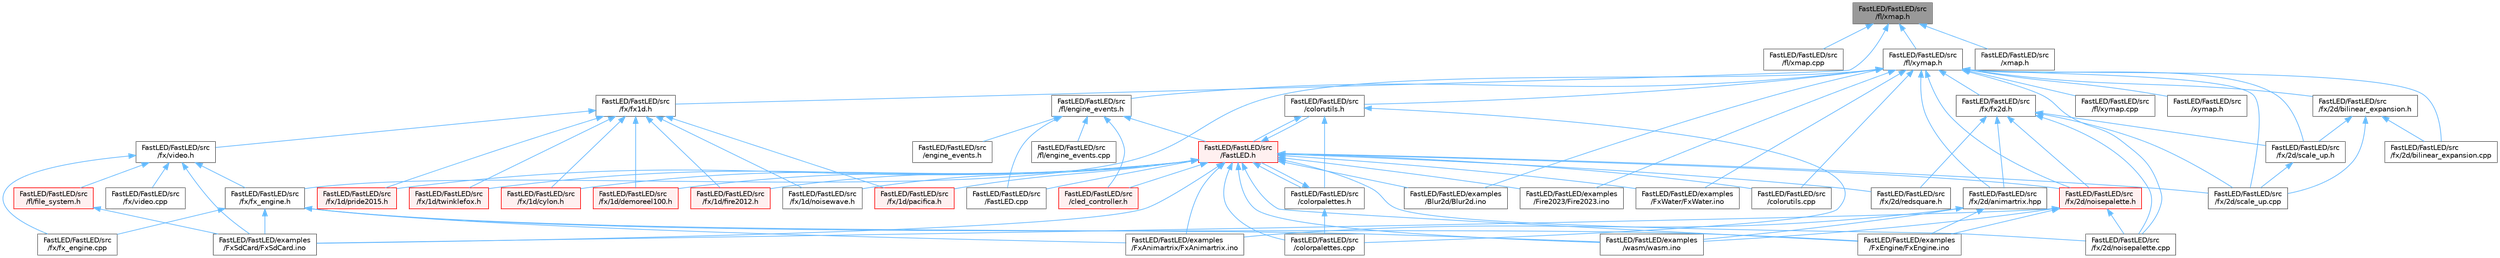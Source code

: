 digraph "FastLED/FastLED/src/fl/xmap.h"
{
 // LATEX_PDF_SIZE
  bgcolor="transparent";
  edge [fontname=Helvetica,fontsize=10,labelfontname=Helvetica,labelfontsize=10];
  node [fontname=Helvetica,fontsize=10,shape=box,height=0.2,width=0.4];
  Node1 [id="Node000001",label="FastLED/FastLED/src\l/fl/xmap.h",height=0.2,width=0.4,color="gray40", fillcolor="grey60", style="filled", fontcolor="black",tooltip=" "];
  Node1 -> Node2 [id="edge1_Node000001_Node000002",dir="back",color="steelblue1",style="solid",tooltip=" "];
  Node2 [id="Node000002",label="FastLED/FastLED/src\l/fl/xmap.cpp",height=0.2,width=0.4,color="grey40", fillcolor="white", style="filled",URL="$db/db8/xmap_8cpp.html",tooltip=" "];
  Node1 -> Node3 [id="edge2_Node000001_Node000003",dir="back",color="steelblue1",style="solid",tooltip=" "];
  Node3 [id="Node000003",label="FastLED/FastLED/src\l/fl/xymap.h",height=0.2,width=0.4,color="grey40", fillcolor="white", style="filled",URL="$d6/dc9/fl_2xymap_8h.html",tooltip=" "];
  Node3 -> Node4 [id="edge3_Node000003_Node000004",dir="back",color="steelblue1",style="solid",tooltip=" "];
  Node4 [id="Node000004",label="FastLED/FastLED/examples\l/Blur2d/Blur2d.ino",height=0.2,width=0.4,color="grey40", fillcolor="white", style="filled",URL="$df/d42/_blur2d_8ino.html",tooltip=" "];
  Node3 -> Node5 [id="edge4_Node000003_Node000005",dir="back",color="steelblue1",style="solid",tooltip=" "];
  Node5 [id="Node000005",label="FastLED/FastLED/examples\l/Fire2023/Fire2023.ino",height=0.2,width=0.4,color="grey40", fillcolor="white", style="filled",URL="$d8/d2c/_fire2023_8ino.html",tooltip=" "];
  Node3 -> Node6 [id="edge5_Node000003_Node000006",dir="back",color="steelblue1",style="solid",tooltip=" "];
  Node6 [id="Node000006",label="FastLED/FastLED/examples\l/FxWater/FxWater.ino",height=0.2,width=0.4,color="grey40", fillcolor="white", style="filled",URL="$dd/d61/_fx_water_8ino.html",tooltip=" "];
  Node3 -> Node7 [id="edge6_Node000003_Node000007",dir="back",color="steelblue1",style="solid",tooltip=" "];
  Node7 [id="Node000007",label="FastLED/FastLED/src\l/colorutils.cpp",height=0.2,width=0.4,color="grey40", fillcolor="white", style="filled",URL="$da/d2d/colorutils_8cpp.html",tooltip="Utility functions for color fill, palettes, blending, and more."];
  Node3 -> Node8 [id="edge7_Node000003_Node000008",dir="back",color="steelblue1",style="solid",tooltip=" "];
  Node8 [id="Node000008",label="FastLED/FastLED/src\l/colorutils.h",height=0.2,width=0.4,color="grey40", fillcolor="white", style="filled",URL="$d1/dfb/colorutils_8h.html",tooltip="Utility functions for color fill, palettes, blending, and more."];
  Node8 -> Node9 [id="edge8_Node000008_Node000009",dir="back",color="steelblue1",style="solid",tooltip=" "];
  Node9 [id="Node000009",label="FastLED/FastLED/src\l/FastLED.h",height=0.2,width=0.4,color="red", fillcolor="#FFF0F0", style="filled",URL="$db/d97/_fast_l_e_d_8h.html",tooltip="central include file for FastLED, defines the CFastLED class/object"];
  Node9 -> Node4 [id="edge9_Node000009_Node000004",dir="back",color="steelblue1",style="solid",tooltip=" "];
  Node9 -> Node5 [id="edge10_Node000009_Node000005",dir="back",color="steelblue1",style="solid",tooltip=" "];
  Node9 -> Node29 [id="edge11_Node000009_Node000029",dir="back",color="steelblue1",style="solid",tooltip=" "];
  Node29 [id="Node000029",label="FastLED/FastLED/examples\l/FxAnimartrix/FxAnimartrix.ino",height=0.2,width=0.4,color="grey40", fillcolor="white", style="filled",URL="$dd/d96/_fx_animartrix_8ino.html",tooltip=" "];
  Node9 -> Node32 [id="edge12_Node000009_Node000032",dir="back",color="steelblue1",style="solid",tooltip=" "];
  Node32 [id="Node000032",label="FastLED/FastLED/examples\l/FxEngine/FxEngine.ino",height=0.2,width=0.4,color="grey40", fillcolor="white", style="filled",URL="$d6/d35/_fx_engine_8ino.html",tooltip="Demonstrates how to use the FxEngine to switch between different effects on a 2D LED matrix."];
  Node9 -> Node37 [id="edge13_Node000009_Node000037",dir="back",color="steelblue1",style="solid",tooltip=" "];
  Node37 [id="Node000037",label="FastLED/FastLED/examples\l/FxSdCard/FxSdCard.ino",height=0.2,width=0.4,color="grey40", fillcolor="white", style="filled",URL="$d7/d35/_fx_sd_card_8ino.html",tooltip=" "];
  Node9 -> Node6 [id="edge14_Node000009_Node000006",dir="back",color="steelblue1",style="solid",tooltip=" "];
  Node9 -> Node66 [id="edge15_Node000009_Node000066",dir="back",color="steelblue1",style="solid",tooltip=" "];
  Node66 [id="Node000066",label="FastLED/FastLED/examples\l/wasm/wasm.ino",height=0.2,width=0.4,color="grey40", fillcolor="white", style="filled",URL="$d7/dd3/wasm_8ino.html",tooltip="Demonstrates an advanced ino file with multiple effects and UI elements."];
  Node9 -> Node67 [id="edge16_Node000009_Node000067",dir="back",color="steelblue1",style="solid",tooltip=" "];
  Node67 [id="Node000067",label="FastLED/FastLED/src\l/FastLED.cpp",height=0.2,width=0.4,color="grey40", fillcolor="white", style="filled",URL="$d6/dda/_fast_l_e_d_8cpp.html",tooltip="Central source file for FastLED, implements the CFastLED class/object."];
  Node9 -> Node70 [id="edge17_Node000009_Node000070",dir="back",color="steelblue1",style="solid",tooltip=" "];
  Node70 [id="Node000070",label="FastLED/FastLED/src\l/cled_controller.h",height=0.2,width=0.4,color="red", fillcolor="#FFF0F0", style="filled",URL="$db/d6d/cled__controller_8h.html",tooltip="base definitions used by led controllers for writing out led data"];
  Node9 -> Node74 [id="edge18_Node000009_Node000074",dir="back",color="steelblue1",style="solid",tooltip=" "];
  Node74 [id="Node000074",label="FastLED/FastLED/src\l/colorpalettes.cpp",height=0.2,width=0.4,color="grey40", fillcolor="white", style="filled",URL="$d6/dcc/colorpalettes_8cpp.html",tooltip="Definitions for the predefined color palettes supplied by FastLED."];
  Node9 -> Node75 [id="edge19_Node000009_Node000075",dir="back",color="steelblue1",style="solid",tooltip=" "];
  Node75 [id="Node000075",label="FastLED/FastLED/src\l/colorpalettes.h",height=0.2,width=0.4,color="grey40", fillcolor="white", style="filled",URL="$dc/dcc/colorpalettes_8h.html",tooltip="Declarations for the predefined color palettes supplied by FastLED."];
  Node75 -> Node9 [id="edge20_Node000075_Node000009",dir="back",color="steelblue1",style="solid",tooltip=" "];
  Node75 -> Node74 [id="edge21_Node000075_Node000074",dir="back",color="steelblue1",style="solid",tooltip=" "];
  Node9 -> Node7 [id="edge22_Node000009_Node000007",dir="back",color="steelblue1",style="solid",tooltip=" "];
  Node9 -> Node8 [id="edge23_Node000009_Node000008",dir="back",color="steelblue1",style="solid",tooltip=" "];
  Node9 -> Node87 [id="edge24_Node000009_Node000087",dir="back",color="steelblue1",style="solid",tooltip=" "];
  Node87 [id="Node000087",label="FastLED/FastLED/src\l/fx/1d/cylon.h",height=0.2,width=0.4,color="red", fillcolor="#FFF0F0", style="filled",URL="$db/d31/cylon_8h.html",tooltip=" "];
  Node9 -> Node88 [id="edge25_Node000009_Node000088",dir="back",color="steelblue1",style="solid",tooltip=" "];
  Node88 [id="Node000088",label="FastLED/FastLED/src\l/fx/1d/demoreel100.h",height=0.2,width=0.4,color="red", fillcolor="#FFF0F0", style="filled",URL="$d4/dc0/demoreel100_8h.html",tooltip=" "];
  Node9 -> Node89 [id="edge26_Node000009_Node000089",dir="back",color="steelblue1",style="solid",tooltip=" "];
  Node89 [id="Node000089",label="FastLED/FastLED/src\l/fx/1d/fire2012.h",height=0.2,width=0.4,color="red", fillcolor="#FFF0F0", style="filled",URL="$d5/dcb/fire2012_8h.html",tooltip=" "];
  Node9 -> Node90 [id="edge27_Node000009_Node000090",dir="back",color="steelblue1",style="solid",tooltip=" "];
  Node90 [id="Node000090",label="FastLED/FastLED/src\l/fx/1d/noisewave.h",height=0.2,width=0.4,color="grey40", fillcolor="white", style="filled",URL="$d9/d2c/noisewave_8h.html",tooltip=" "];
  Node9 -> Node91 [id="edge28_Node000009_Node000091",dir="back",color="steelblue1",style="solid",tooltip=" "];
  Node91 [id="Node000091",label="FastLED/FastLED/src\l/fx/1d/pacifica.h",height=0.2,width=0.4,color="red", fillcolor="#FFF0F0", style="filled",URL="$dc/d70/pacifica_8h.html",tooltip=" "];
  Node9 -> Node92 [id="edge29_Node000009_Node000092",dir="back",color="steelblue1",style="solid",tooltip=" "];
  Node92 [id="Node000092",label="FastLED/FastLED/src\l/fx/1d/pride2015.h",height=0.2,width=0.4,color="red", fillcolor="#FFF0F0", style="filled",URL="$d7/dc4/pride2015_8h.html",tooltip=" "];
  Node9 -> Node93 [id="edge30_Node000009_Node000093",dir="back",color="steelblue1",style="solid",tooltip=" "];
  Node93 [id="Node000093",label="FastLED/FastLED/src\l/fx/1d/twinklefox.h",height=0.2,width=0.4,color="red", fillcolor="#FFF0F0", style="filled",URL="$d1/df6/twinklefox_8h.html",tooltip=" "];
  Node9 -> Node94 [id="edge31_Node000009_Node000094",dir="back",color="steelblue1",style="solid",tooltip=" "];
  Node94 [id="Node000094",label="FastLED/FastLED/src\l/fx/2d/noisepalette.cpp",height=0.2,width=0.4,color="grey40", fillcolor="white", style="filled",URL="$d6/d66/noisepalette_8cpp.html",tooltip=" "];
  Node9 -> Node95 [id="edge32_Node000009_Node000095",dir="back",color="steelblue1",style="solid",tooltip=" "];
  Node95 [id="Node000095",label="FastLED/FastLED/src\l/fx/2d/noisepalette.h",height=0.2,width=0.4,color="red", fillcolor="#FFF0F0", style="filled",URL="$d6/dc7/noisepalette_8h.html",tooltip="Demonstrates how to mix noise generation with color palettes on a 2D LED matrix."];
  Node95 -> Node32 [id="edge33_Node000095_Node000032",dir="back",color="steelblue1",style="solid",tooltip=" "];
  Node95 -> Node37 [id="edge34_Node000095_Node000037",dir="back",color="steelblue1",style="solid",tooltip=" "];
  Node95 -> Node66 [id="edge35_Node000095_Node000066",dir="back",color="steelblue1",style="solid",tooltip=" "];
  Node95 -> Node94 [id="edge36_Node000095_Node000094",dir="back",color="steelblue1",style="solid",tooltip=" "];
  Node9 -> Node96 [id="edge37_Node000009_Node000096",dir="back",color="steelblue1",style="solid",tooltip=" "];
  Node96 [id="Node000096",label="FastLED/FastLED/src\l/fx/2d/redsquare.h",height=0.2,width=0.4,color="grey40", fillcolor="white", style="filled",URL="$d3/db8/redsquare_8h.html",tooltip=" "];
  Node9 -> Node97 [id="edge38_Node000009_Node000097",dir="back",color="steelblue1",style="solid",tooltip=" "];
  Node97 [id="Node000097",label="FastLED/FastLED/src\l/fx/2d/scale_up.cpp",height=0.2,width=0.4,color="grey40", fillcolor="white", style="filled",URL="$dc/d8c/scale__up_8cpp.html",tooltip=" "];
  Node8 -> Node74 [id="edge39_Node000008_Node000074",dir="back",color="steelblue1",style="solid",tooltip=" "];
  Node8 -> Node75 [id="edge40_Node000008_Node000075",dir="back",color="steelblue1",style="solid",tooltip=" "];
  Node3 -> Node117 [id="edge41_Node000003_Node000117",dir="back",color="steelblue1",style="solid",tooltip=" "];
  Node117 [id="Node000117",label="FastLED/FastLED/src\l/fl/engine_events.h",height=0.2,width=0.4,color="grey40", fillcolor="white", style="filled",URL="$dc/dd9/fl_2engine__events_8h.html",tooltip=" "];
  Node117 -> Node67 [id="edge42_Node000117_Node000067",dir="back",color="steelblue1",style="solid",tooltip=" "];
  Node117 -> Node9 [id="edge43_Node000117_Node000009",dir="back",color="steelblue1",style="solid",tooltip=" "];
  Node117 -> Node70 [id="edge44_Node000117_Node000070",dir="back",color="steelblue1",style="solid",tooltip=" "];
  Node117 -> Node118 [id="edge45_Node000117_Node000118",dir="back",color="steelblue1",style="solid",tooltip=" "];
  Node118 [id="Node000118",label="FastLED/FastLED/src\l/engine_events.h",height=0.2,width=0.4,color="grey40", fillcolor="white", style="filled",URL="$db/dc0/engine__events_8h.html",tooltip=" "];
  Node117 -> Node119 [id="edge46_Node000117_Node000119",dir="back",color="steelblue1",style="solid",tooltip=" "];
  Node119 [id="Node000119",label="FastLED/FastLED/src\l/fl/engine_events.cpp",height=0.2,width=0.4,color="grey40", fillcolor="white", style="filled",URL="$d5/d7d/engine__events_8cpp.html",tooltip=" "];
  Node3 -> Node120 [id="edge47_Node000003_Node000120",dir="back",color="steelblue1",style="solid",tooltip=" "];
  Node120 [id="Node000120",label="FastLED/FastLED/src\l/fl/xymap.cpp",height=0.2,width=0.4,color="grey40", fillcolor="white", style="filled",URL="$d7/d09/xymap_8cpp.html",tooltip=" "];
  Node3 -> Node121 [id="edge48_Node000003_Node000121",dir="back",color="steelblue1",style="solid",tooltip=" "];
  Node121 [id="Node000121",label="FastLED/FastLED/src\l/fx/2d/animartrix.hpp",height=0.2,width=0.4,color="grey40", fillcolor="white", style="filled",URL="$d3/dc3/animartrix_8hpp.html",tooltip=" "];
  Node121 -> Node29 [id="edge49_Node000121_Node000029",dir="back",color="steelblue1",style="solid",tooltip=" "];
  Node121 -> Node32 [id="edge50_Node000121_Node000032",dir="back",color="steelblue1",style="solid",tooltip=" "];
  Node121 -> Node66 [id="edge51_Node000121_Node000066",dir="back",color="steelblue1",style="solid",tooltip=" "];
  Node3 -> Node122 [id="edge52_Node000003_Node000122",dir="back",color="steelblue1",style="solid",tooltip=" "];
  Node122 [id="Node000122",label="FastLED/FastLED/src\l/fx/2d/bilinear_expansion.cpp",height=0.2,width=0.4,color="grey40", fillcolor="white", style="filled",URL="$de/d80/bilinear__expansion_8cpp.html",tooltip="Demonstrates how to mix noise generation with color palettes on a 2D LED matrix."];
  Node3 -> Node123 [id="edge53_Node000003_Node000123",dir="back",color="steelblue1",style="solid",tooltip=" "];
  Node123 [id="Node000123",label="FastLED/FastLED/src\l/fx/2d/bilinear_expansion.h",height=0.2,width=0.4,color="grey40", fillcolor="white", style="filled",URL="$da/d34/bilinear__expansion_8h.html",tooltip="Demonstrates how to mix noise generation with color palettes on a 2D LED matrix."];
  Node123 -> Node122 [id="edge54_Node000123_Node000122",dir="back",color="steelblue1",style="solid",tooltip=" "];
  Node123 -> Node97 [id="edge55_Node000123_Node000097",dir="back",color="steelblue1",style="solid",tooltip=" "];
  Node123 -> Node124 [id="edge56_Node000123_Node000124",dir="back",color="steelblue1",style="solid",tooltip=" "];
  Node124 [id="Node000124",label="FastLED/FastLED/src\l/fx/2d/scale_up.h",height=0.2,width=0.4,color="grey40", fillcolor="white", style="filled",URL="$d2/d74/scale__up_8h.html",tooltip="Expands a grid using bilinear interpolation and scaling up."];
  Node124 -> Node97 [id="edge57_Node000124_Node000097",dir="back",color="steelblue1",style="solid",tooltip=" "];
  Node3 -> Node94 [id="edge58_Node000003_Node000094",dir="back",color="steelblue1",style="solid",tooltip=" "];
  Node3 -> Node95 [id="edge59_Node000003_Node000095",dir="back",color="steelblue1",style="solid",tooltip=" "];
  Node3 -> Node97 [id="edge60_Node000003_Node000097",dir="back",color="steelblue1",style="solid",tooltip=" "];
  Node3 -> Node124 [id="edge61_Node000003_Node000124",dir="back",color="steelblue1",style="solid",tooltip=" "];
  Node3 -> Node125 [id="edge62_Node000003_Node000125",dir="back",color="steelblue1",style="solid",tooltip=" "];
  Node125 [id="Node000125",label="FastLED/FastLED/src\l/fx/fx2d.h",height=0.2,width=0.4,color="grey40", fillcolor="white", style="filled",URL="$d9/d43/fx2d_8h.html",tooltip=" "];
  Node125 -> Node121 [id="edge63_Node000125_Node000121",dir="back",color="steelblue1",style="solid",tooltip=" "];
  Node125 -> Node94 [id="edge64_Node000125_Node000094",dir="back",color="steelblue1",style="solid",tooltip=" "];
  Node125 -> Node95 [id="edge65_Node000125_Node000095",dir="back",color="steelblue1",style="solid",tooltip=" "];
  Node125 -> Node96 [id="edge66_Node000125_Node000096",dir="back",color="steelblue1",style="solid",tooltip=" "];
  Node125 -> Node97 [id="edge67_Node000125_Node000097",dir="back",color="steelblue1",style="solid",tooltip=" "];
  Node125 -> Node124 [id="edge68_Node000125_Node000124",dir="back",color="steelblue1",style="solid",tooltip=" "];
  Node3 -> Node126 [id="edge69_Node000003_Node000126",dir="back",color="steelblue1",style="solid",tooltip=" "];
  Node126 [id="Node000126",label="FastLED/FastLED/src\l/fx/fx_engine.h",height=0.2,width=0.4,color="grey40", fillcolor="white", style="filled",URL="$d9/d3c/fx__engine_8h.html",tooltip=" "];
  Node126 -> Node29 [id="edge70_Node000126_Node000029",dir="back",color="steelblue1",style="solid",tooltip=" "];
  Node126 -> Node32 [id="edge71_Node000126_Node000032",dir="back",color="steelblue1",style="solid",tooltip=" "];
  Node126 -> Node37 [id="edge72_Node000126_Node000037",dir="back",color="steelblue1",style="solid",tooltip=" "];
  Node126 -> Node66 [id="edge73_Node000126_Node000066",dir="back",color="steelblue1",style="solid",tooltip=" "];
  Node126 -> Node127 [id="edge74_Node000126_Node000127",dir="back",color="steelblue1",style="solid",tooltip=" "];
  Node127 [id="Node000127",label="FastLED/FastLED/src\l/fx/fx_engine.cpp",height=0.2,width=0.4,color="grey40", fillcolor="white", style="filled",URL="$df/d8e/fx__engine_8cpp.html",tooltip=" "];
  Node3 -> Node128 [id="edge75_Node000003_Node000128",dir="back",color="steelblue1",style="solid",tooltip=" "];
  Node128 [id="Node000128",label="FastLED/FastLED/src\l/xymap.h",height=0.2,width=0.4,color="grey40", fillcolor="white", style="filled",URL="$da/d61/xymap_8h.html",tooltip=" "];
  Node1 -> Node129 [id="edge76_Node000001_Node000129",dir="back",color="steelblue1",style="solid",tooltip=" "];
  Node129 [id="Node000129",label="FastLED/FastLED/src\l/fx/fx1d.h",height=0.2,width=0.4,color="grey40", fillcolor="white", style="filled",URL="$da/d81/fx1d_8h.html",tooltip=" "];
  Node129 -> Node87 [id="edge77_Node000129_Node000087",dir="back",color="steelblue1",style="solid",tooltip=" "];
  Node129 -> Node88 [id="edge78_Node000129_Node000088",dir="back",color="steelblue1",style="solid",tooltip=" "];
  Node129 -> Node89 [id="edge79_Node000129_Node000089",dir="back",color="steelblue1",style="solid",tooltip=" "];
  Node129 -> Node90 [id="edge80_Node000129_Node000090",dir="back",color="steelblue1",style="solid",tooltip=" "];
  Node129 -> Node91 [id="edge81_Node000129_Node000091",dir="back",color="steelblue1",style="solid",tooltip=" "];
  Node129 -> Node92 [id="edge82_Node000129_Node000092",dir="back",color="steelblue1",style="solid",tooltip=" "];
  Node129 -> Node93 [id="edge83_Node000129_Node000093",dir="back",color="steelblue1",style="solid",tooltip=" "];
  Node129 -> Node130 [id="edge84_Node000129_Node000130",dir="back",color="steelblue1",style="solid",tooltip=" "];
  Node130 [id="Node000130",label="FastLED/FastLED/src\l/fx/video.h",height=0.2,width=0.4,color="grey40", fillcolor="white", style="filled",URL="$dd/d78/video_8h.html",tooltip=" "];
  Node130 -> Node37 [id="edge85_Node000130_Node000037",dir="back",color="steelblue1",style="solid",tooltip=" "];
  Node130 -> Node131 [id="edge86_Node000130_Node000131",dir="back",color="steelblue1",style="solid",tooltip=" "];
  Node131 [id="Node000131",label="FastLED/FastLED/src\l/fl/file_system.h",height=0.2,width=0.4,color="red", fillcolor="#FFF0F0", style="filled",URL="$d9/d28/fl_2file__system_8h.html",tooltip=" "];
  Node131 -> Node37 [id="edge87_Node000131_Node000037",dir="back",color="steelblue1",style="solid",tooltip=" "];
  Node130 -> Node127 [id="edge88_Node000130_Node000127",dir="back",color="steelblue1",style="solid",tooltip=" "];
  Node130 -> Node126 [id="edge89_Node000130_Node000126",dir="back",color="steelblue1",style="solid",tooltip=" "];
  Node130 -> Node135 [id="edge90_Node000130_Node000135",dir="back",color="steelblue1",style="solid",tooltip=" "];
  Node135 [id="Node000135",label="FastLED/FastLED/src\l/fx/video.cpp",height=0.2,width=0.4,color="grey40", fillcolor="white", style="filled",URL="$d0/d05/video_8cpp.html",tooltip=" "];
  Node1 -> Node141 [id="edge91_Node000001_Node000141",dir="back",color="steelblue1",style="solid",tooltip=" "];
  Node141 [id="Node000141",label="FastLED/FastLED/src\l/xmap.h",height=0.2,width=0.4,color="grey40", fillcolor="white", style="filled",URL="$dd/dcc/xmap_8h.html",tooltip=" "];
}
